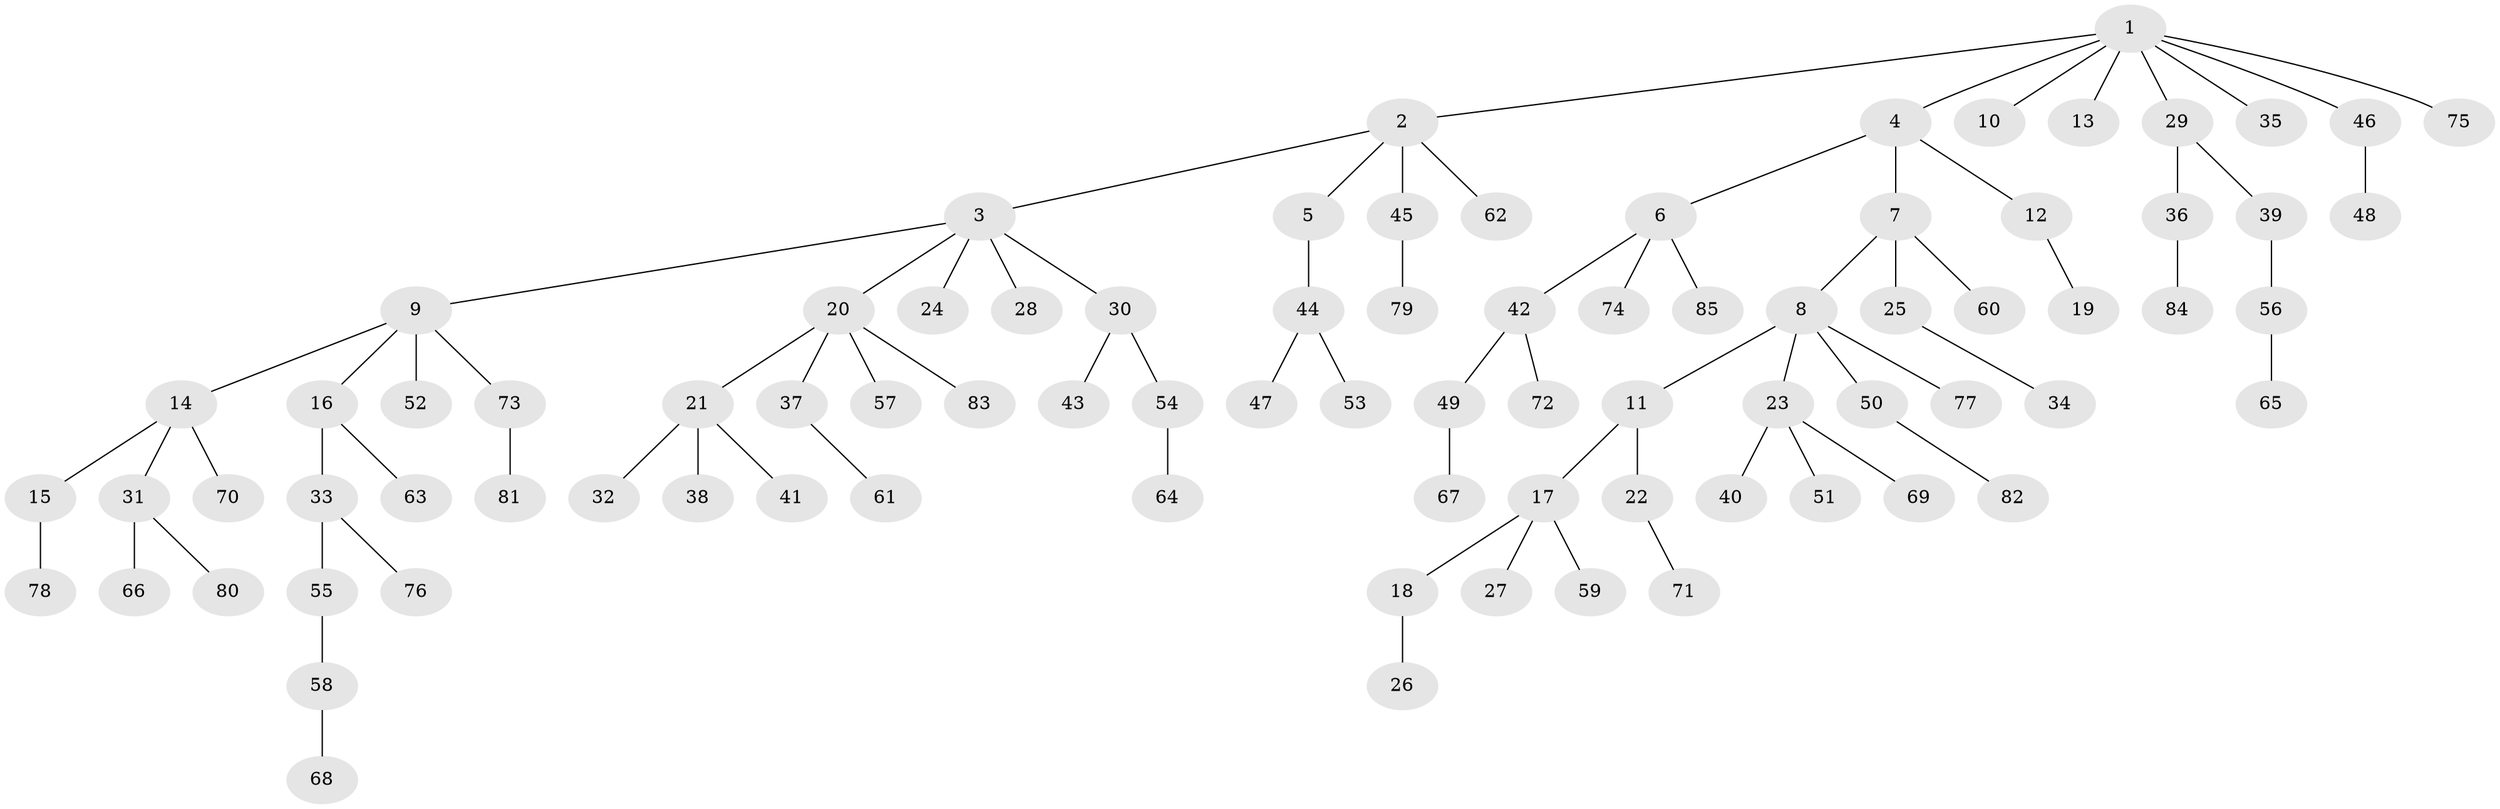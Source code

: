 // coarse degree distribution, {4: 0.023255813953488372, 1: 0.4883720930232558, 5: 0.023255813953488372, 3: 0.23255813953488372, 2: 0.20930232558139536, 6: 0.023255813953488372}
// Generated by graph-tools (version 1.1) at 2025/37/03/04/25 23:37:30]
// undirected, 85 vertices, 84 edges
graph export_dot {
  node [color=gray90,style=filled];
  1;
  2;
  3;
  4;
  5;
  6;
  7;
  8;
  9;
  10;
  11;
  12;
  13;
  14;
  15;
  16;
  17;
  18;
  19;
  20;
  21;
  22;
  23;
  24;
  25;
  26;
  27;
  28;
  29;
  30;
  31;
  32;
  33;
  34;
  35;
  36;
  37;
  38;
  39;
  40;
  41;
  42;
  43;
  44;
  45;
  46;
  47;
  48;
  49;
  50;
  51;
  52;
  53;
  54;
  55;
  56;
  57;
  58;
  59;
  60;
  61;
  62;
  63;
  64;
  65;
  66;
  67;
  68;
  69;
  70;
  71;
  72;
  73;
  74;
  75;
  76;
  77;
  78;
  79;
  80;
  81;
  82;
  83;
  84;
  85;
  1 -- 2;
  1 -- 4;
  1 -- 10;
  1 -- 13;
  1 -- 29;
  1 -- 35;
  1 -- 46;
  1 -- 75;
  2 -- 3;
  2 -- 5;
  2 -- 45;
  2 -- 62;
  3 -- 9;
  3 -- 20;
  3 -- 24;
  3 -- 28;
  3 -- 30;
  4 -- 6;
  4 -- 7;
  4 -- 12;
  5 -- 44;
  6 -- 42;
  6 -- 74;
  6 -- 85;
  7 -- 8;
  7 -- 25;
  7 -- 60;
  8 -- 11;
  8 -- 23;
  8 -- 50;
  8 -- 77;
  9 -- 14;
  9 -- 16;
  9 -- 52;
  9 -- 73;
  11 -- 17;
  11 -- 22;
  12 -- 19;
  14 -- 15;
  14 -- 31;
  14 -- 70;
  15 -- 78;
  16 -- 33;
  16 -- 63;
  17 -- 18;
  17 -- 27;
  17 -- 59;
  18 -- 26;
  20 -- 21;
  20 -- 37;
  20 -- 57;
  20 -- 83;
  21 -- 32;
  21 -- 38;
  21 -- 41;
  22 -- 71;
  23 -- 40;
  23 -- 51;
  23 -- 69;
  25 -- 34;
  29 -- 36;
  29 -- 39;
  30 -- 43;
  30 -- 54;
  31 -- 66;
  31 -- 80;
  33 -- 55;
  33 -- 76;
  36 -- 84;
  37 -- 61;
  39 -- 56;
  42 -- 49;
  42 -- 72;
  44 -- 47;
  44 -- 53;
  45 -- 79;
  46 -- 48;
  49 -- 67;
  50 -- 82;
  54 -- 64;
  55 -- 58;
  56 -- 65;
  58 -- 68;
  73 -- 81;
}
